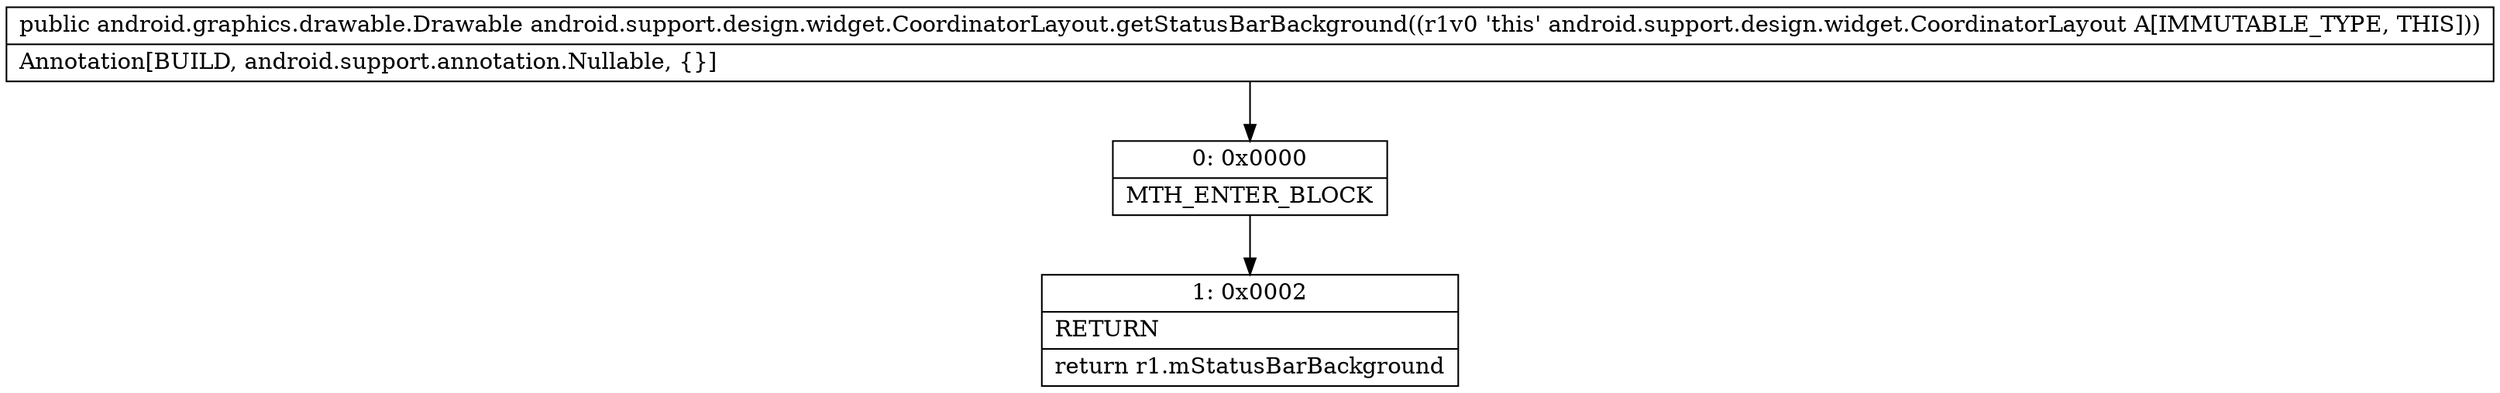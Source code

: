 digraph "CFG forandroid.support.design.widget.CoordinatorLayout.getStatusBarBackground()Landroid\/graphics\/drawable\/Drawable;" {
Node_0 [shape=record,label="{0\:\ 0x0000|MTH_ENTER_BLOCK\l}"];
Node_1 [shape=record,label="{1\:\ 0x0002|RETURN\l|return r1.mStatusBarBackground\l}"];
MethodNode[shape=record,label="{public android.graphics.drawable.Drawable android.support.design.widget.CoordinatorLayout.getStatusBarBackground((r1v0 'this' android.support.design.widget.CoordinatorLayout A[IMMUTABLE_TYPE, THIS]))  | Annotation[BUILD, android.support.annotation.Nullable, \{\}]\l}"];
MethodNode -> Node_0;
Node_0 -> Node_1;
}

